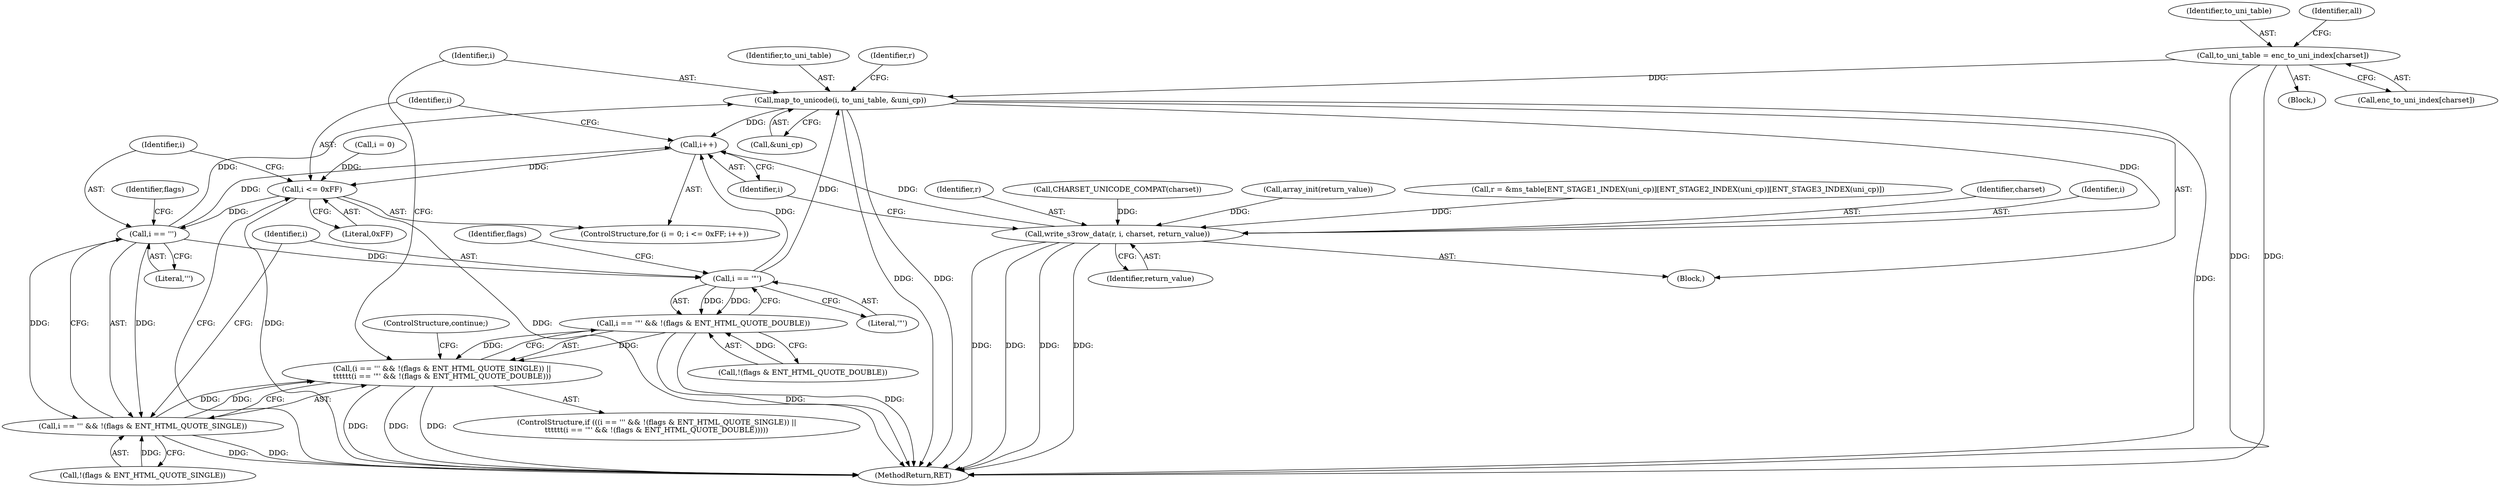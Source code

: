 digraph "0_php-src_0da8b8b801f9276359262f1ef8274c7812d3dfda?w=1@array" {
"1000156" [label="(Call,to_uni_table = enc_to_uni_index[charset])"];
"1000337" [label="(Call,map_to_unicode(i, to_uni_table, &uni_cp))"];
"1000313" [label="(Call,i++)"];
"1000310" [label="(Call,i <= 0xFF)"];
"1000321" [label="(Call,i == '\'')"];
"1000320" [label="(Call,i == '\'' && !(flags & ENT_HTML_QUOTE_SINGLE))"];
"1000319" [label="(Call,(i == '\'' && !(flags & ENT_HTML_QUOTE_SINGLE)) ||\n\t\t\t\t\t\t(i == '\"' && !(flags & ENT_HTML_QUOTE_DOUBLE)))"];
"1000329" [label="(Call,i == '\"')"];
"1000328" [label="(Call,i == '\"' && !(flags & ENT_HTML_QUOTE_DOUBLE))"];
"1000366" [label="(Call,write_s3row_data(r, i, charset, return_value))"];
"1000334" [label="(Identifier,flags)"];
"1000329" [label="(Call,i == '\"')"];
"1000314" [label="(Identifier,i)"];
"1000155" [label="(Block,)"];
"1000330" [label="(Identifier,i)"];
"1000310" [label="(Call,i <= 0xFF)"];
"1000336" [label="(ControlStructure,continue;)"];
"1000311" [label="(Identifier,i)"];
"1000320" [label="(Call,i == '\'' && !(flags & ENT_HTML_QUOTE_SINGLE))"];
"1000331" [label="(Literal,'\"')"];
"1000343" [label="(Identifier,r)"];
"1000337" [label="(Call,map_to_unicode(i, to_uni_table, &uni_cp))"];
"1000367" [label="(Identifier,r)"];
"1000315" [label="(Block,)"];
"1000370" [label="(Identifier,return_value)"];
"1000339" [label="(Identifier,to_uni_table)"];
"1000321" [label="(Call,i == '\'')"];
"1000437" [label="(MethodReturn,RET)"];
"1000171" [label="(Call,CHARSET_UNICODE_COMPAT(charset))"];
"1000328" [label="(Call,i == '\"' && !(flags & ENT_HTML_QUOTE_DOUBLE))"];
"1000338" [label="(Identifier,i)"];
"1000142" [label="(Call,array_init(return_value))"];
"1000319" [label="(Call,(i == '\'' && !(flags & ENT_HTML_QUOTE_SINGLE)) ||\n\t\t\t\t\t\t(i == '\"' && !(flags & ENT_HTML_QUOTE_DOUBLE)))"];
"1000156" [label="(Call,to_uni_table = enc_to_uni_index[charset])"];
"1000157" [label="(Identifier,to_uni_table)"];
"1000322" [label="(Identifier,i)"];
"1000312" [label="(Literal,0xFF)"];
"1000158" [label="(Call,enc_to_uni_index[charset])"];
"1000366" [label="(Call,write_s3row_data(r, i, charset, return_value))"];
"1000313" [label="(Call,i++)"];
"1000162" [label="(Identifier,all)"];
"1000342" [label="(Call,r = &ms_table[ENT_STAGE1_INDEX(uni_cp)][ENT_STAGE2_INDEX(uni_cp)][ENT_STAGE3_INDEX(uni_cp)])"];
"1000323" [label="(Literal,'\'')"];
"1000324" [label="(Call,!(flags & ENT_HTML_QUOTE_SINGLE))"];
"1000318" [label="(ControlStructure,if (((i == '\'' && !(flags & ENT_HTML_QUOTE_SINGLE)) ||\n\t\t\t\t\t\t(i == '\"' && !(flags & ENT_HTML_QUOTE_DOUBLE)))))"];
"1000340" [label="(Call,&uni_cp)"];
"1000332" [label="(Call,!(flags & ENT_HTML_QUOTE_DOUBLE))"];
"1000307" [label="(Call,i = 0)"];
"1000306" [label="(ControlStructure,for (i = 0; i <= 0xFF; i++))"];
"1000369" [label="(Identifier,charset)"];
"1000368" [label="(Identifier,i)"];
"1000326" [label="(Identifier,flags)"];
"1000156" -> "1000155"  [label="AST: "];
"1000156" -> "1000158"  [label="CFG: "];
"1000157" -> "1000156"  [label="AST: "];
"1000158" -> "1000156"  [label="AST: "];
"1000162" -> "1000156"  [label="CFG: "];
"1000156" -> "1000437"  [label="DDG: "];
"1000156" -> "1000437"  [label="DDG: "];
"1000156" -> "1000337"  [label="DDG: "];
"1000337" -> "1000315"  [label="AST: "];
"1000337" -> "1000340"  [label="CFG: "];
"1000338" -> "1000337"  [label="AST: "];
"1000339" -> "1000337"  [label="AST: "];
"1000340" -> "1000337"  [label="AST: "];
"1000343" -> "1000337"  [label="CFG: "];
"1000337" -> "1000437"  [label="DDG: "];
"1000337" -> "1000437"  [label="DDG: "];
"1000337" -> "1000437"  [label="DDG: "];
"1000337" -> "1000313"  [label="DDG: "];
"1000329" -> "1000337"  [label="DDG: "];
"1000321" -> "1000337"  [label="DDG: "];
"1000337" -> "1000366"  [label="DDG: "];
"1000313" -> "1000306"  [label="AST: "];
"1000313" -> "1000314"  [label="CFG: "];
"1000314" -> "1000313"  [label="AST: "];
"1000311" -> "1000313"  [label="CFG: "];
"1000313" -> "1000310"  [label="DDG: "];
"1000366" -> "1000313"  [label="DDG: "];
"1000329" -> "1000313"  [label="DDG: "];
"1000321" -> "1000313"  [label="DDG: "];
"1000310" -> "1000306"  [label="AST: "];
"1000310" -> "1000312"  [label="CFG: "];
"1000311" -> "1000310"  [label="AST: "];
"1000312" -> "1000310"  [label="AST: "];
"1000322" -> "1000310"  [label="CFG: "];
"1000437" -> "1000310"  [label="CFG: "];
"1000310" -> "1000437"  [label="DDG: "];
"1000310" -> "1000437"  [label="DDG: "];
"1000307" -> "1000310"  [label="DDG: "];
"1000310" -> "1000321"  [label="DDG: "];
"1000321" -> "1000320"  [label="AST: "];
"1000321" -> "1000323"  [label="CFG: "];
"1000322" -> "1000321"  [label="AST: "];
"1000323" -> "1000321"  [label="AST: "];
"1000326" -> "1000321"  [label="CFG: "];
"1000320" -> "1000321"  [label="CFG: "];
"1000321" -> "1000320"  [label="DDG: "];
"1000321" -> "1000320"  [label="DDG: "];
"1000321" -> "1000329"  [label="DDG: "];
"1000320" -> "1000319"  [label="AST: "];
"1000320" -> "1000324"  [label="CFG: "];
"1000324" -> "1000320"  [label="AST: "];
"1000330" -> "1000320"  [label="CFG: "];
"1000319" -> "1000320"  [label="CFG: "];
"1000320" -> "1000437"  [label="DDG: "];
"1000320" -> "1000437"  [label="DDG: "];
"1000320" -> "1000319"  [label="DDG: "];
"1000320" -> "1000319"  [label="DDG: "];
"1000324" -> "1000320"  [label="DDG: "];
"1000319" -> "1000318"  [label="AST: "];
"1000319" -> "1000328"  [label="CFG: "];
"1000328" -> "1000319"  [label="AST: "];
"1000336" -> "1000319"  [label="CFG: "];
"1000338" -> "1000319"  [label="CFG: "];
"1000319" -> "1000437"  [label="DDG: "];
"1000319" -> "1000437"  [label="DDG: "];
"1000319" -> "1000437"  [label="DDG: "];
"1000328" -> "1000319"  [label="DDG: "];
"1000328" -> "1000319"  [label="DDG: "];
"1000329" -> "1000328"  [label="AST: "];
"1000329" -> "1000331"  [label="CFG: "];
"1000330" -> "1000329"  [label="AST: "];
"1000331" -> "1000329"  [label="AST: "];
"1000334" -> "1000329"  [label="CFG: "];
"1000328" -> "1000329"  [label="CFG: "];
"1000329" -> "1000328"  [label="DDG: "];
"1000329" -> "1000328"  [label="DDG: "];
"1000328" -> "1000332"  [label="CFG: "];
"1000332" -> "1000328"  [label="AST: "];
"1000328" -> "1000437"  [label="DDG: "];
"1000328" -> "1000437"  [label="DDG: "];
"1000332" -> "1000328"  [label="DDG: "];
"1000366" -> "1000315"  [label="AST: "];
"1000366" -> "1000370"  [label="CFG: "];
"1000367" -> "1000366"  [label="AST: "];
"1000368" -> "1000366"  [label="AST: "];
"1000369" -> "1000366"  [label="AST: "];
"1000370" -> "1000366"  [label="AST: "];
"1000314" -> "1000366"  [label="CFG: "];
"1000366" -> "1000437"  [label="DDG: "];
"1000366" -> "1000437"  [label="DDG: "];
"1000366" -> "1000437"  [label="DDG: "];
"1000366" -> "1000437"  [label="DDG: "];
"1000342" -> "1000366"  [label="DDG: "];
"1000171" -> "1000366"  [label="DDG: "];
"1000142" -> "1000366"  [label="DDG: "];
}

